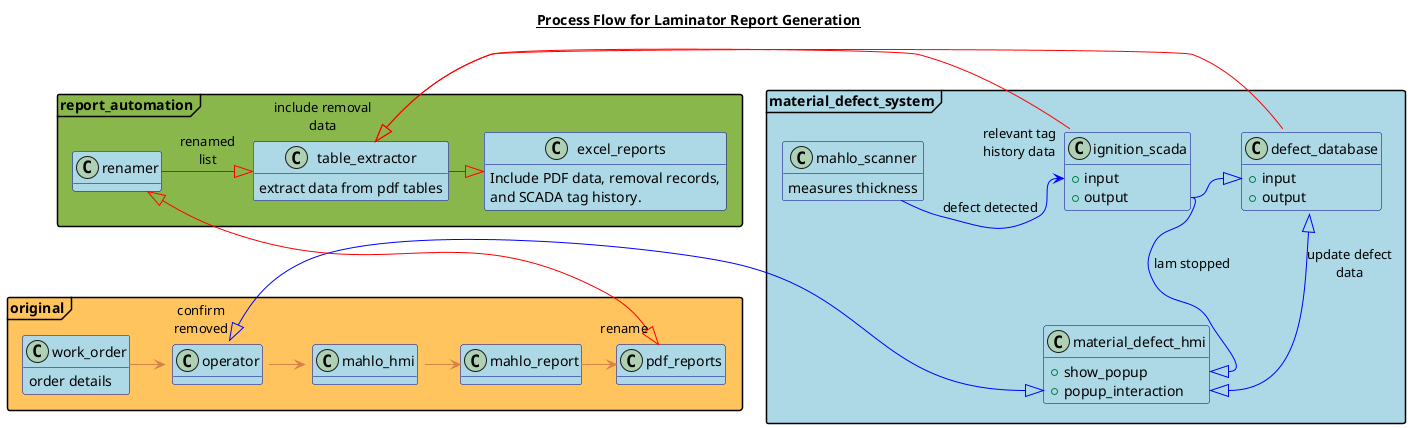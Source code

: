@startuml
hide empty methods
allowmixing
'https://plantuml.com/sequence-diagram

' change the default colors for the classes
skinparam class {
BackgroundColor LightBlue
ArrowColor SeaGreen
BorderColor DarkBLue
}
skinparam packageStyle frame

title "<u>Process Flow for Laminator Report Generation"

' group the packages to push them toward being lined up
together {
    package material_defect_system #LightBlue {
        class material_defect_hmi {
            + show_popup
            + popup_interaction
            }
        class ignition_scada {
            + input
            + output
        }
        class defect_database {
            + input
            + output
        }
        class mahlo_scanner {
            measures thickness
        }
    }

    package original #ffc45e {
        class work_order {
            order details
        }

        class mahlo_report
        class operator
        class mahlo_hmi

        class pdf_reports
    }
    package report_automation #89b74b {
        class table_extractor {
            extract data from pdf tables
        }
        class renamer
        class excel_reports {
            Include PDF data, removal records,\nand SCADA tag history.
        }
    }
}

' define the defect popups
mahlo_scanner -[#BLue]> ignition_scada::input : "defect detected"
ignition_scada::output -[#BLue]|> defect_database::input
ignition_scada::output -[#BLue]|> material_defect_hmi::show_popup : "lam stopped"
material_defect_hmi::popup_interaction  <|-up[#BLue]-|> "confirm\nremoved" operator
defect_database <|-[#BLue]-|> material_defect_hmi::popup_interaction : update defect\ndata
'material_defect_hmi "update defect\n data" -[#BLue]-|> defect_database::input

'' the renaming and excel reports process
renamer <|-down[#Red]-|> "rename" pdf_reports
renamer -[#Red]|> table_extractor : "renamed\nlist"
table_extractor -[#Red]|> excel_reports
defect_database -[#Red]|> "include removal\ndata" table_extractor
ignition_scada "relevant tag\nhistory data" -[#Red]|> table_extractor

' d78048
' the original process to generate mahlo reports
work_order -[#d78048]> operator::input
operator::output -[#d78048]> mahlo_hmi::input
mahlo_hmi -[#d78048]> mahlo_report
mahlo_report -[#d78048]> pdf_reports



@enduml